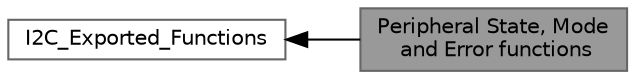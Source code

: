 digraph "Peripheral State, Mode and Error functions"
{
 // LATEX_PDF_SIZE
  bgcolor="transparent";
  edge [fontname=Helvetica,fontsize=10,labelfontname=Helvetica,labelfontsize=10];
  node [fontname=Helvetica,fontsize=10,shape=box,height=0.2,width=0.4];
  rankdir=LR;
  Node2 [id="Node000002",label="I2C_Exported_Functions",height=0.2,width=0.4,color="grey40", fillcolor="white", style="filled",URL="$group__I2C__Exported__Functions.html",tooltip=" "];
  Node1 [id="Node000001",label="Peripheral State, Mode\l and Error functions",height=0.2,width=0.4,color="gray40", fillcolor="grey60", style="filled", fontcolor="black",tooltip=" "];
  Node2->Node1 [shape=plaintext, dir="back", style="solid"];
}
